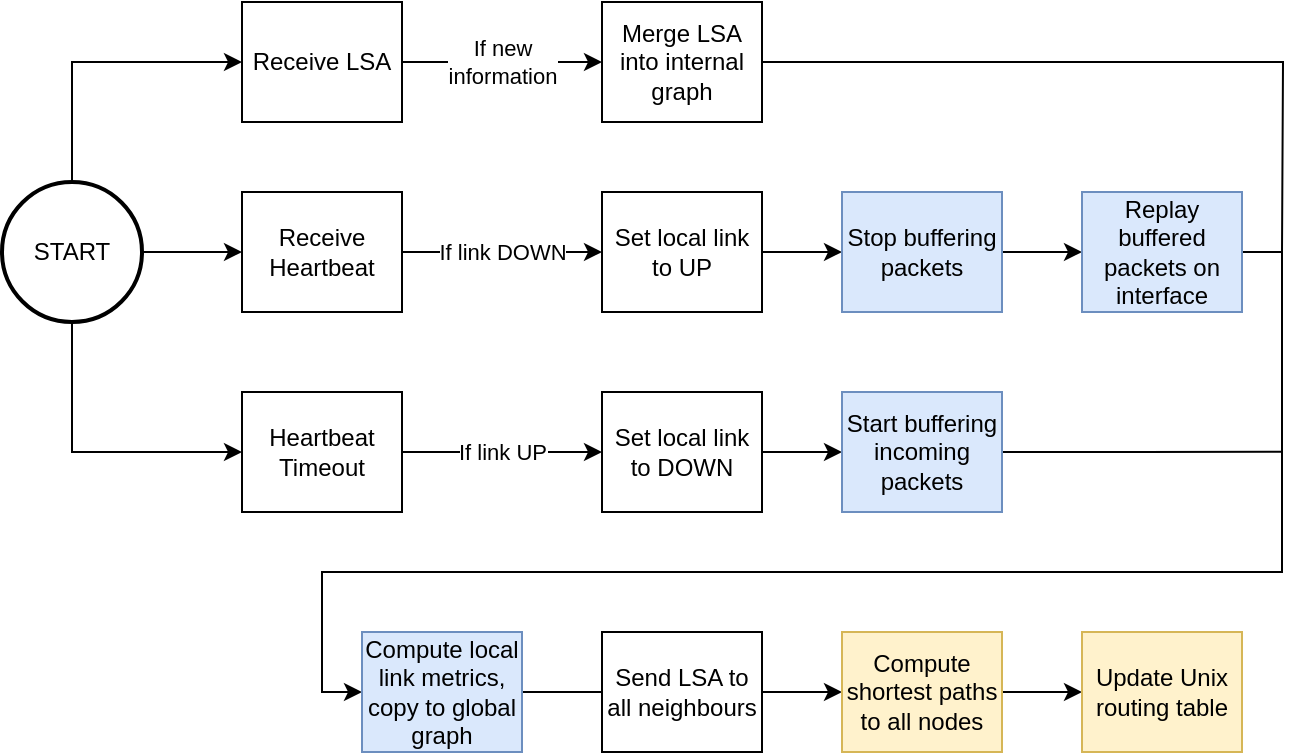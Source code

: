 <mxfile version="17.4.2" type="device"><diagram id="TBVzDjD9-Zv1Q9CGtbkn" name="Page-1"><mxGraphModel dx="1372" dy="775" grid="1" gridSize="10" guides="1" tooltips="1" connect="1" arrows="1" fold="1" page="1" pageScale="1" pageWidth="827" pageHeight="1169" math="0" shadow="0"><root><mxCell id="0"/><mxCell id="1" parent="0"/><mxCell id="fquJN-fMh4kKLOtHqGjO-9" value="&lt;div&gt;If new&lt;/div&gt;&lt;div&gt;information&lt;/div&gt;" style="edgeStyle=orthogonalEdgeStyle;rounded=0;orthogonalLoop=1;jettySize=auto;html=1;exitX=1;exitY=0.5;exitDx=0;exitDy=0;entryX=0;entryY=0.5;entryDx=0;entryDy=0;" edge="1" parent="1" source="fquJN-fMh4kKLOtHqGjO-1" target="fquJN-fMh4kKLOtHqGjO-3"><mxGeometry relative="1" as="geometry"/></mxCell><mxCell id="fquJN-fMh4kKLOtHqGjO-1" value="&lt;div&gt;Receive LSA&lt;/div&gt;" style="rounded=0;whiteSpace=wrap;html=1;" vertex="1" parent="1"><mxGeometry x="180" y="525" width="80" height="60" as="geometry"/></mxCell><mxCell id="fquJN-fMh4kKLOtHqGjO-10" value="If link DOWN" style="edgeStyle=orthogonalEdgeStyle;rounded=0;orthogonalLoop=1;jettySize=auto;html=1;exitX=1;exitY=0.5;exitDx=0;exitDy=0;entryX=0;entryY=0.5;entryDx=0;entryDy=0;" edge="1" parent="1" source="fquJN-fMh4kKLOtHqGjO-2" target="fquJN-fMh4kKLOtHqGjO-5"><mxGeometry relative="1" as="geometry"/></mxCell><mxCell id="fquJN-fMh4kKLOtHqGjO-2" value="Receive Heartbeat" style="rounded=0;whiteSpace=wrap;html=1;" vertex="1" parent="1"><mxGeometry x="180" y="620" width="80" height="60" as="geometry"/></mxCell><mxCell id="fquJN-fMh4kKLOtHqGjO-44" style="edgeStyle=orthogonalEdgeStyle;rounded=0;orthogonalLoop=1;jettySize=auto;html=1;exitX=1;exitY=0.5;exitDx=0;exitDy=0;endArrow=none;endFill=0;" edge="1" parent="1" source="fquJN-fMh4kKLOtHqGjO-3"><mxGeometry relative="1" as="geometry"><mxPoint x="700" y="650" as="targetPoint"/></mxGeometry></mxCell><mxCell id="fquJN-fMh4kKLOtHqGjO-3" value="Merge LSA into internal graph" style="rounded=0;whiteSpace=wrap;html=1;" vertex="1" parent="1"><mxGeometry x="360" y="525" width="80" height="60" as="geometry"/></mxCell><mxCell id="fquJN-fMh4kKLOtHqGjO-11" value="If link UP" style="edgeStyle=orthogonalEdgeStyle;rounded=0;orthogonalLoop=1;jettySize=auto;html=1;exitX=1;exitY=0.5;exitDx=0;exitDy=0;entryX=0;entryY=0.5;entryDx=0;entryDy=0;" edge="1" parent="1" source="fquJN-fMh4kKLOtHqGjO-4" target="fquJN-fMh4kKLOtHqGjO-6"><mxGeometry relative="1" as="geometry"/></mxCell><mxCell id="fquJN-fMh4kKLOtHqGjO-4" value="Heartbeat Timeout" style="rounded=0;whiteSpace=wrap;html=1;" vertex="1" parent="1"><mxGeometry x="180" y="720" width="80" height="60" as="geometry"/></mxCell><mxCell id="fquJN-fMh4kKLOtHqGjO-37" style="edgeStyle=orthogonalEdgeStyle;rounded=0;orthogonalLoop=1;jettySize=auto;html=1;exitX=1;exitY=0.5;exitDx=0;exitDy=0;entryX=0;entryY=0.5;entryDx=0;entryDy=0;endArrow=classic;endFill=1;" edge="1" parent="1" source="fquJN-fMh4kKLOtHqGjO-5" target="fquJN-fMh4kKLOtHqGjO-35"><mxGeometry relative="1" as="geometry"/></mxCell><mxCell id="fquJN-fMh4kKLOtHqGjO-5" value="Set local link to UP" style="rounded=0;whiteSpace=wrap;html=1;" vertex="1" parent="1"><mxGeometry x="360" y="620" width="80" height="60" as="geometry"/></mxCell><mxCell id="fquJN-fMh4kKLOtHqGjO-36" style="edgeStyle=orthogonalEdgeStyle;rounded=0;orthogonalLoop=1;jettySize=auto;html=1;exitX=1;exitY=0.5;exitDx=0;exitDy=0;entryX=0;entryY=0.5;entryDx=0;entryDy=0;endArrow=classic;endFill=1;" edge="1" parent="1" source="fquJN-fMh4kKLOtHqGjO-6" target="fquJN-fMh4kKLOtHqGjO-34"><mxGeometry relative="1" as="geometry"/></mxCell><mxCell id="fquJN-fMh4kKLOtHqGjO-6" value="Set local link to DOWN" style="rounded=0;whiteSpace=wrap;html=1;" vertex="1" parent="1"><mxGeometry x="360" y="720" width="80" height="60" as="geometry"/></mxCell><mxCell id="fquJN-fMh4kKLOtHqGjO-40" style="edgeStyle=orthogonalEdgeStyle;rounded=0;orthogonalLoop=1;jettySize=auto;html=1;exitX=1;exitY=0.5;exitDx=0;exitDy=0;entryX=0;entryY=0.5;entryDx=0;entryDy=0;endArrow=classic;endFill=1;" edge="1" parent="1" source="fquJN-fMh4kKLOtHqGjO-14" target="fquJN-fMh4kKLOtHqGjO-25"><mxGeometry relative="1" as="geometry"/></mxCell><mxCell id="fquJN-fMh4kKLOtHqGjO-14" value="Send LSA to all neighbours" style="rounded=0;whiteSpace=wrap;html=1;" vertex="1" parent="1"><mxGeometry x="360" y="840" width="80" height="60" as="geometry"/></mxCell><mxCell id="fquJN-fMh4kKLOtHqGjO-20" style="edgeStyle=orthogonalEdgeStyle;rounded=0;orthogonalLoop=1;jettySize=auto;html=1;exitX=1;exitY=0.5;exitDx=0;exitDy=0;exitPerimeter=0;entryX=0;entryY=0.5;entryDx=0;entryDy=0;endArrow=classic;endFill=1;" edge="1" parent="1" source="fquJN-fMh4kKLOtHqGjO-19" target="fquJN-fMh4kKLOtHqGjO-2"><mxGeometry relative="1" as="geometry"/></mxCell><mxCell id="fquJN-fMh4kKLOtHqGjO-21" style="edgeStyle=orthogonalEdgeStyle;rounded=0;orthogonalLoop=1;jettySize=auto;html=1;exitX=0.5;exitY=0;exitDx=0;exitDy=0;exitPerimeter=0;entryX=0;entryY=0.5;entryDx=0;entryDy=0;endArrow=classic;endFill=1;" edge="1" parent="1" source="fquJN-fMh4kKLOtHqGjO-19" target="fquJN-fMh4kKLOtHqGjO-1"><mxGeometry relative="1" as="geometry"/></mxCell><mxCell id="fquJN-fMh4kKLOtHqGjO-22" style="edgeStyle=orthogonalEdgeStyle;rounded=0;orthogonalLoop=1;jettySize=auto;html=1;exitX=0.5;exitY=1;exitDx=0;exitDy=0;exitPerimeter=0;entryX=0;entryY=0.5;entryDx=0;entryDy=0;endArrow=classic;endFill=1;" edge="1" parent="1" source="fquJN-fMh4kKLOtHqGjO-19" target="fquJN-fMh4kKLOtHqGjO-4"><mxGeometry relative="1" as="geometry"/></mxCell><mxCell id="fquJN-fMh4kKLOtHqGjO-19" value="START" style="strokeWidth=2;html=1;shape=mxgraph.flowchart.start_2;whiteSpace=wrap;" vertex="1" parent="1"><mxGeometry x="60" y="615" width="70" height="70" as="geometry"/></mxCell><mxCell id="fquJN-fMh4kKLOtHqGjO-41" style="edgeStyle=orthogonalEdgeStyle;rounded=0;orthogonalLoop=1;jettySize=auto;html=1;exitX=1;exitY=0.5;exitDx=0;exitDy=0;entryX=0;entryY=0.5;entryDx=0;entryDy=0;endArrow=classic;endFill=1;" edge="1" parent="1" source="fquJN-fMh4kKLOtHqGjO-25" target="fquJN-fMh4kKLOtHqGjO-27"><mxGeometry relative="1" as="geometry"/></mxCell><mxCell id="fquJN-fMh4kKLOtHqGjO-25" value="Compute shortest paths to all nodes" style="rounded=0;whiteSpace=wrap;html=1;fillColor=#fff2cc;strokeColor=#d6b656;" vertex="1" parent="1"><mxGeometry x="480" y="840" width="80" height="60" as="geometry"/></mxCell><mxCell id="fquJN-fMh4kKLOtHqGjO-27" value="Update Unix routing table" style="rounded=0;whiteSpace=wrap;html=1;fillColor=#fff2cc;strokeColor=#d6b656;" vertex="1" parent="1"><mxGeometry x="600" y="840" width="80" height="60" as="geometry"/></mxCell><mxCell id="fquJN-fMh4kKLOtHqGjO-43" style="edgeStyle=orthogonalEdgeStyle;rounded=0;orthogonalLoop=1;jettySize=auto;html=1;exitX=1;exitY=0.5;exitDx=0;exitDy=0;endArrow=none;endFill=0;" edge="1" parent="1" source="fquJN-fMh4kKLOtHqGjO-34"><mxGeometry relative="1" as="geometry"><mxPoint x="700" y="749.828" as="targetPoint"/></mxGeometry></mxCell><mxCell id="fquJN-fMh4kKLOtHqGjO-34" value="Start buffering incoming packets" style="rounded=0;whiteSpace=wrap;html=1;fillColor=#dae8fc;strokeColor=#6c8ebf;" vertex="1" parent="1"><mxGeometry x="480" y="720" width="80" height="60" as="geometry"/></mxCell><mxCell id="fquJN-fMh4kKLOtHqGjO-39" style="edgeStyle=orthogonalEdgeStyle;rounded=0;orthogonalLoop=1;jettySize=auto;html=1;exitX=1;exitY=0.5;exitDx=0;exitDy=0;entryX=0;entryY=0.5;entryDx=0;entryDy=0;endArrow=classic;endFill=1;" edge="1" parent="1" source="fquJN-fMh4kKLOtHqGjO-35" target="fquJN-fMh4kKLOtHqGjO-38"><mxGeometry relative="1" as="geometry"/></mxCell><mxCell id="fquJN-fMh4kKLOtHqGjO-35" value="Stop buffering packets" style="rounded=0;whiteSpace=wrap;html=1;fillColor=#dae8fc;strokeColor=#6c8ebf;" vertex="1" parent="1"><mxGeometry x="480" y="620" width="80" height="60" as="geometry"/></mxCell><mxCell id="fquJN-fMh4kKLOtHqGjO-42" style="edgeStyle=orthogonalEdgeStyle;rounded=0;orthogonalLoop=1;jettySize=auto;html=1;exitX=1;exitY=0.5;exitDx=0;exitDy=0;entryX=0;entryY=0.5;entryDx=0;entryDy=0;endArrow=classic;endFill=1;" edge="1" parent="1" source="fquJN-fMh4kKLOtHqGjO-38" target="fquJN-fMh4kKLOtHqGjO-45"><mxGeometry relative="1" as="geometry"><Array as="points"><mxPoint x="700" y="650"/><mxPoint x="700" y="810"/><mxPoint x="220" y="810"/><mxPoint x="220" y="870"/></Array></mxGeometry></mxCell><mxCell id="fquJN-fMh4kKLOtHqGjO-38" value="Replay buffered packets on interface" style="rounded=0;whiteSpace=wrap;html=1;fillColor=#dae8fc;strokeColor=#6c8ebf;" vertex="1" parent="1"><mxGeometry x="600" y="620" width="80" height="60" as="geometry"/></mxCell><mxCell id="fquJN-fMh4kKLOtHqGjO-47" style="edgeStyle=orthogonalEdgeStyle;rounded=0;orthogonalLoop=1;jettySize=auto;html=1;exitX=1;exitY=0.5;exitDx=0;exitDy=0;entryX=0;entryY=0.5;entryDx=0;entryDy=0;endArrow=none;endFill=0;" edge="1" parent="1" source="fquJN-fMh4kKLOtHqGjO-45" target="fquJN-fMh4kKLOtHqGjO-14"><mxGeometry relative="1" as="geometry"/></mxCell><mxCell id="fquJN-fMh4kKLOtHqGjO-45" value="Compute local link metrics, copy to global graph" style="rounded=0;whiteSpace=wrap;html=1;fillColor=#dae8fc;strokeColor=#6c8ebf;" vertex="1" parent="1"><mxGeometry x="240" y="840" width="80" height="60" as="geometry"/></mxCell></root></mxGraphModel></diagram></mxfile>